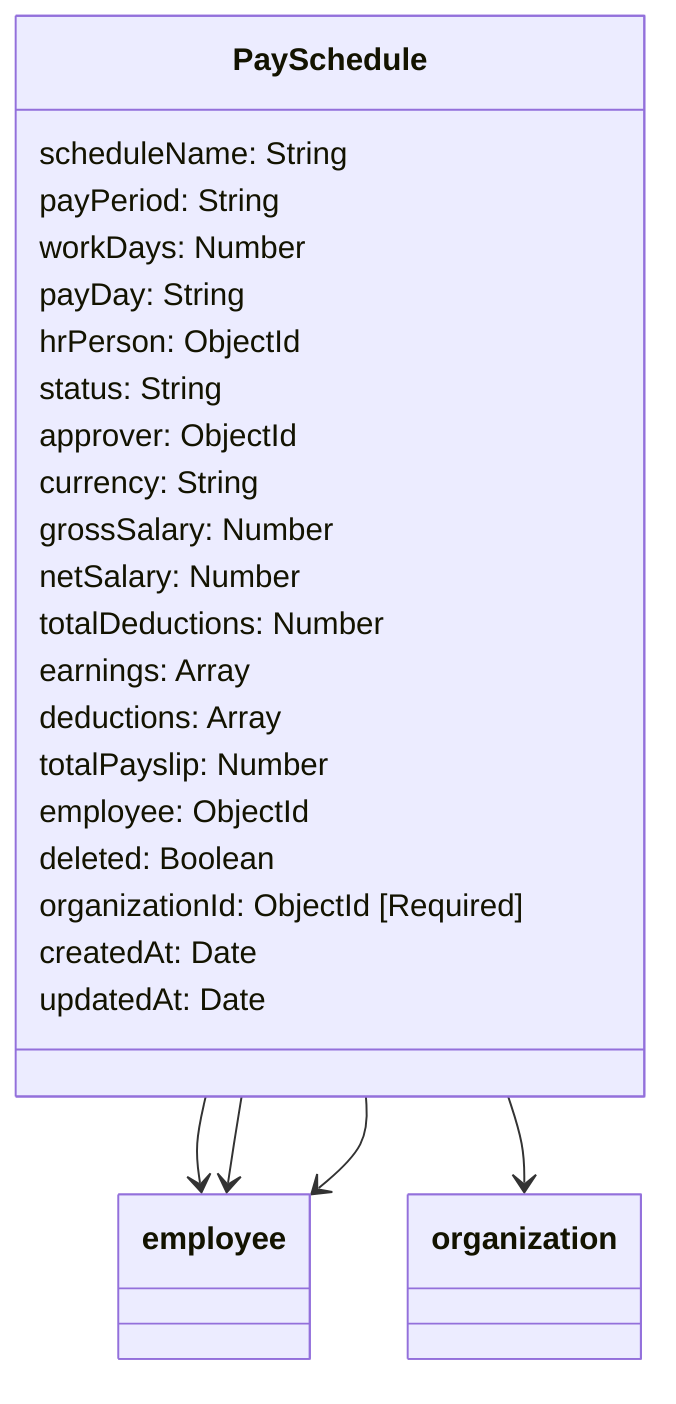 classDiagram
  class PaySchedule {
    scheduleName: String
    payPeriod: String
    workDays: Number
    payDay: String
    hrPerson: ObjectId
    status: String
    approver: ObjectId
    currency: String
    grossSalary: Number
    netSalary: Number
    totalDeductions: Number
    earnings: Array
    deductions: Array
    totalPayslip: Number
    employee: ObjectId
    deleted: Boolean
    organizationId: ObjectId [Required]
    createdAt: Date
    updatedAt: Date
  }

  PaySchedule --> employee
  PaySchedule --> employee
  PaySchedule --> employee
  PaySchedule --> organization